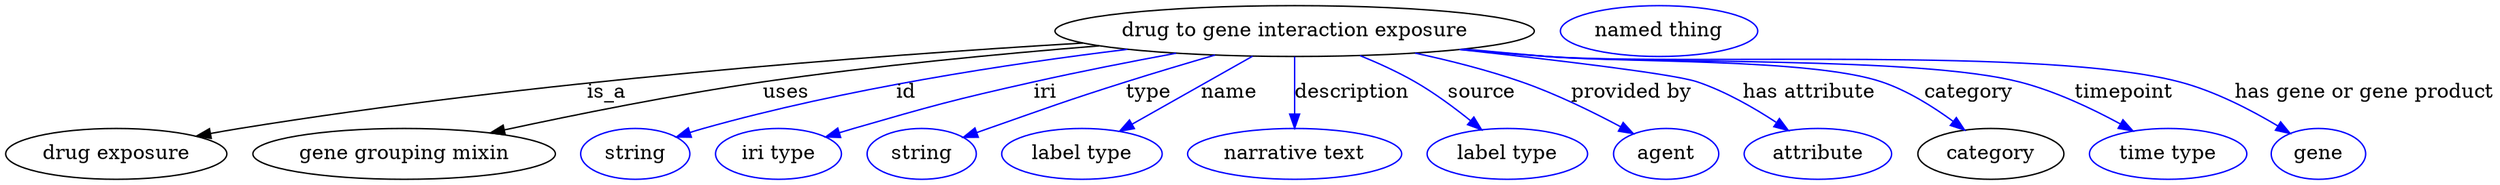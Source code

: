 digraph {
	graph [bb="0,0,1754,123"];
	node [label="\N"];
	"drug to gene interaction exposure"	[height=0.5,
		label="drug to gene interaction exposure",
		pos="908.99,105",
		width=4.694];
	"drug exposure"	[height=0.5,
		pos="77.993,18",
		width=2.1665];
	"drug to gene interaction exposure" -> "drug exposure"	[label=is_a,
		lp="423.99,61.5",
		pos="e,134.53,30.589 759.65,96.505 608.88,87.498 369.67,69.259 164.99,36 158.36,34.922 151.46,33.717 144.57,32.46"];
	"gene grouping mixin"	[height=0.5,
		pos="280.99,18",
		width=2.9608];
	"drug to gene interaction exposure" -> "gene grouping mixin"	[label=uses,
		lp="550.49,61.5",
		pos="e,341.78,32.826 771.01,94.508 699.99,88.766 612.13,80.337 533.99,69 471.99,60.004 402.19,45.905 351.63,34.969"];
	id	[color=blue,
		height=0.5,
		label=string,
		pos="443.99,18",
		width=1.0652];
	"drug to gene interaction exposure" -> id	[color=blue,
		label=id,
		lp="634.99,61.5",
		pos="e,472.99,29.948 791.04,92.044 706.67,81.738 590.98,64.009 491.99,36 488.89,35.121 485.69,34.148 482.5,33.124",
		style=solid];
	iri	[color=blue,
		height=0.5,
		label="iri type",
		pos="544.99,18",
		width=1.2277];
	"drug to gene interaction exposure" -> iri	[color=blue,
		label=iri,
		lp="732.99,61.5",
		pos="e,578.62,29.865 825.39,89.343 793.83,83.483 757.66,76.376 724.99,69 668.53,56.251 654.62,52.03 598.99,36 595.48,34.988 591.85,33.911 \
588.21,32.81",
		style=solid];
	type	[color=blue,
		height=0.5,
		label=string,
		pos="645.99,18",
		width=1.0652];
	"drug to gene interaction exposure" -> type	[color=blue,
		label=type,
		lp="805.99,61.5",
		pos="e,675.3,29.697 852.85,88.011 832.94,82.204 810.42,75.475 789.99,69 746.58,55.239 735.96,51.079 692.99,36 690.31,35.057 687.54,34.077 \
684.75,33.084",
		style=solid];
	name	[color=blue,
		height=0.5,
		label="label type",
		pos="758.99,18",
		width=1.5707];
	"drug to gene interaction exposure" -> name	[color=blue,
		label=name,
		lp="862.99,61.5",
		pos="e,785.55,34.049 879.36,87.207 854.92,73.357 820.18,53.674 794.3,39.01",
		style=solid];
	description	[color=blue,
		height=0.5,
		label="narrative text",
		pos="908.99,18",
		width=2.0943];
	"drug to gene interaction exposure" -> description	[color=blue,
		label=description,
		lp="949.49,61.5",
		pos="e,908.99,36.175 908.99,86.799 908.99,75.163 908.99,59.548 908.99,46.237",
		style=solid];
	source	[color=blue,
		height=0.5,
		label="label type",
		pos="1059,18",
		width=1.5707];
	"drug to gene interaction exposure" -> source	[color=blue,
		label=source,
		lp="1041,61.5",
		pos="e,1040.9,35.051 955.05,87.629 967.98,82.345 981.83,76.017 993.99,69 1007.6,61.158 1021.5,50.798 1033,41.543",
		style=solid];
	"provided by"	[color=blue,
		height=0.5,
		label=agent,
		pos="1171,18",
		width=1.0291];
	"drug to gene interaction exposure" -> "provided by"	[color=blue,
		label="provided by",
		lp="1146.5,61.5",
		pos="e,1147.8,32.385 993.92,89.389 1018.5,84.103 1045.1,77.334 1069,69 1093.3,60.534 1119.3,47.726 1138.9,37.192",
		style=solid];
	"has attribute"	[color=blue,
		height=0.5,
		label=attribute,
		pos="1278,18",
		width=1.4443];
	"drug to gene interaction exposure" -> "has attribute"	[color=blue,
		label="has attribute",
		lp="1272,61.5",
		pos="e,1257.2,34.549 1025.2,91.93 1096.4,84.142 1176.9,74.478 1193,69 1212.6,62.331 1232.7,50.768 1248.5,40.441",
		style=solid];
	category	[height=0.5,
		pos="1399,18",
		width=1.4263];
	"drug to gene interaction exposure" -> category	[color=blue,
		label=category,
		lp="1384.5,61.5",
		pos="e,1380.7,34.875 1028.6,92.256 1048.1,90.434 1068.1,88.62 1087,87 1139.4,82.5 1273.2,85.995 1323,69 1340.9,62.872 1358.8,51.492 1372.6,\
41.136",
		style=solid];
	timepoint	[color=blue,
		height=0.5,
		label="time type",
		pos="1524,18",
		width=1.5346];
	"drug to gene interaction exposure" -> timepoint	[color=blue,
		label=timepoint,
		lp="1494,61.5",
		pos="e,1499.4,34.255 1026.7,92.068 1046.8,90.228 1067.5,88.458 1087,87 1160.9,81.476 1348.2,87.412 1420,69 1444.8,62.641 1470.7,50.175 \
1490.5,39.282",
		style=solid];
	"has gene or gene product"	[color=blue,
		height=0.5,
		label=gene,
		pos="1630,18",
		width=0.92075];
	"drug to gene interaction exposure" -> "has gene or gene product"	[color=blue,
		label="has gene or gene product",
		lp="1662.5,61.5",
		pos="e,1610.2,32.474 1025.7,91.927 1046.1,90.081 1067.2,88.346 1087,87 1186,80.282 1437.1,94.322 1533,69 1557.6,62.516 1583,49.111 1601.7,\
37.812",
		style=solid];
	"named thing_category"	[color=blue,
		height=0.5,
		label="named thing",
		pos="1166,105",
		width=1.9318];
}
